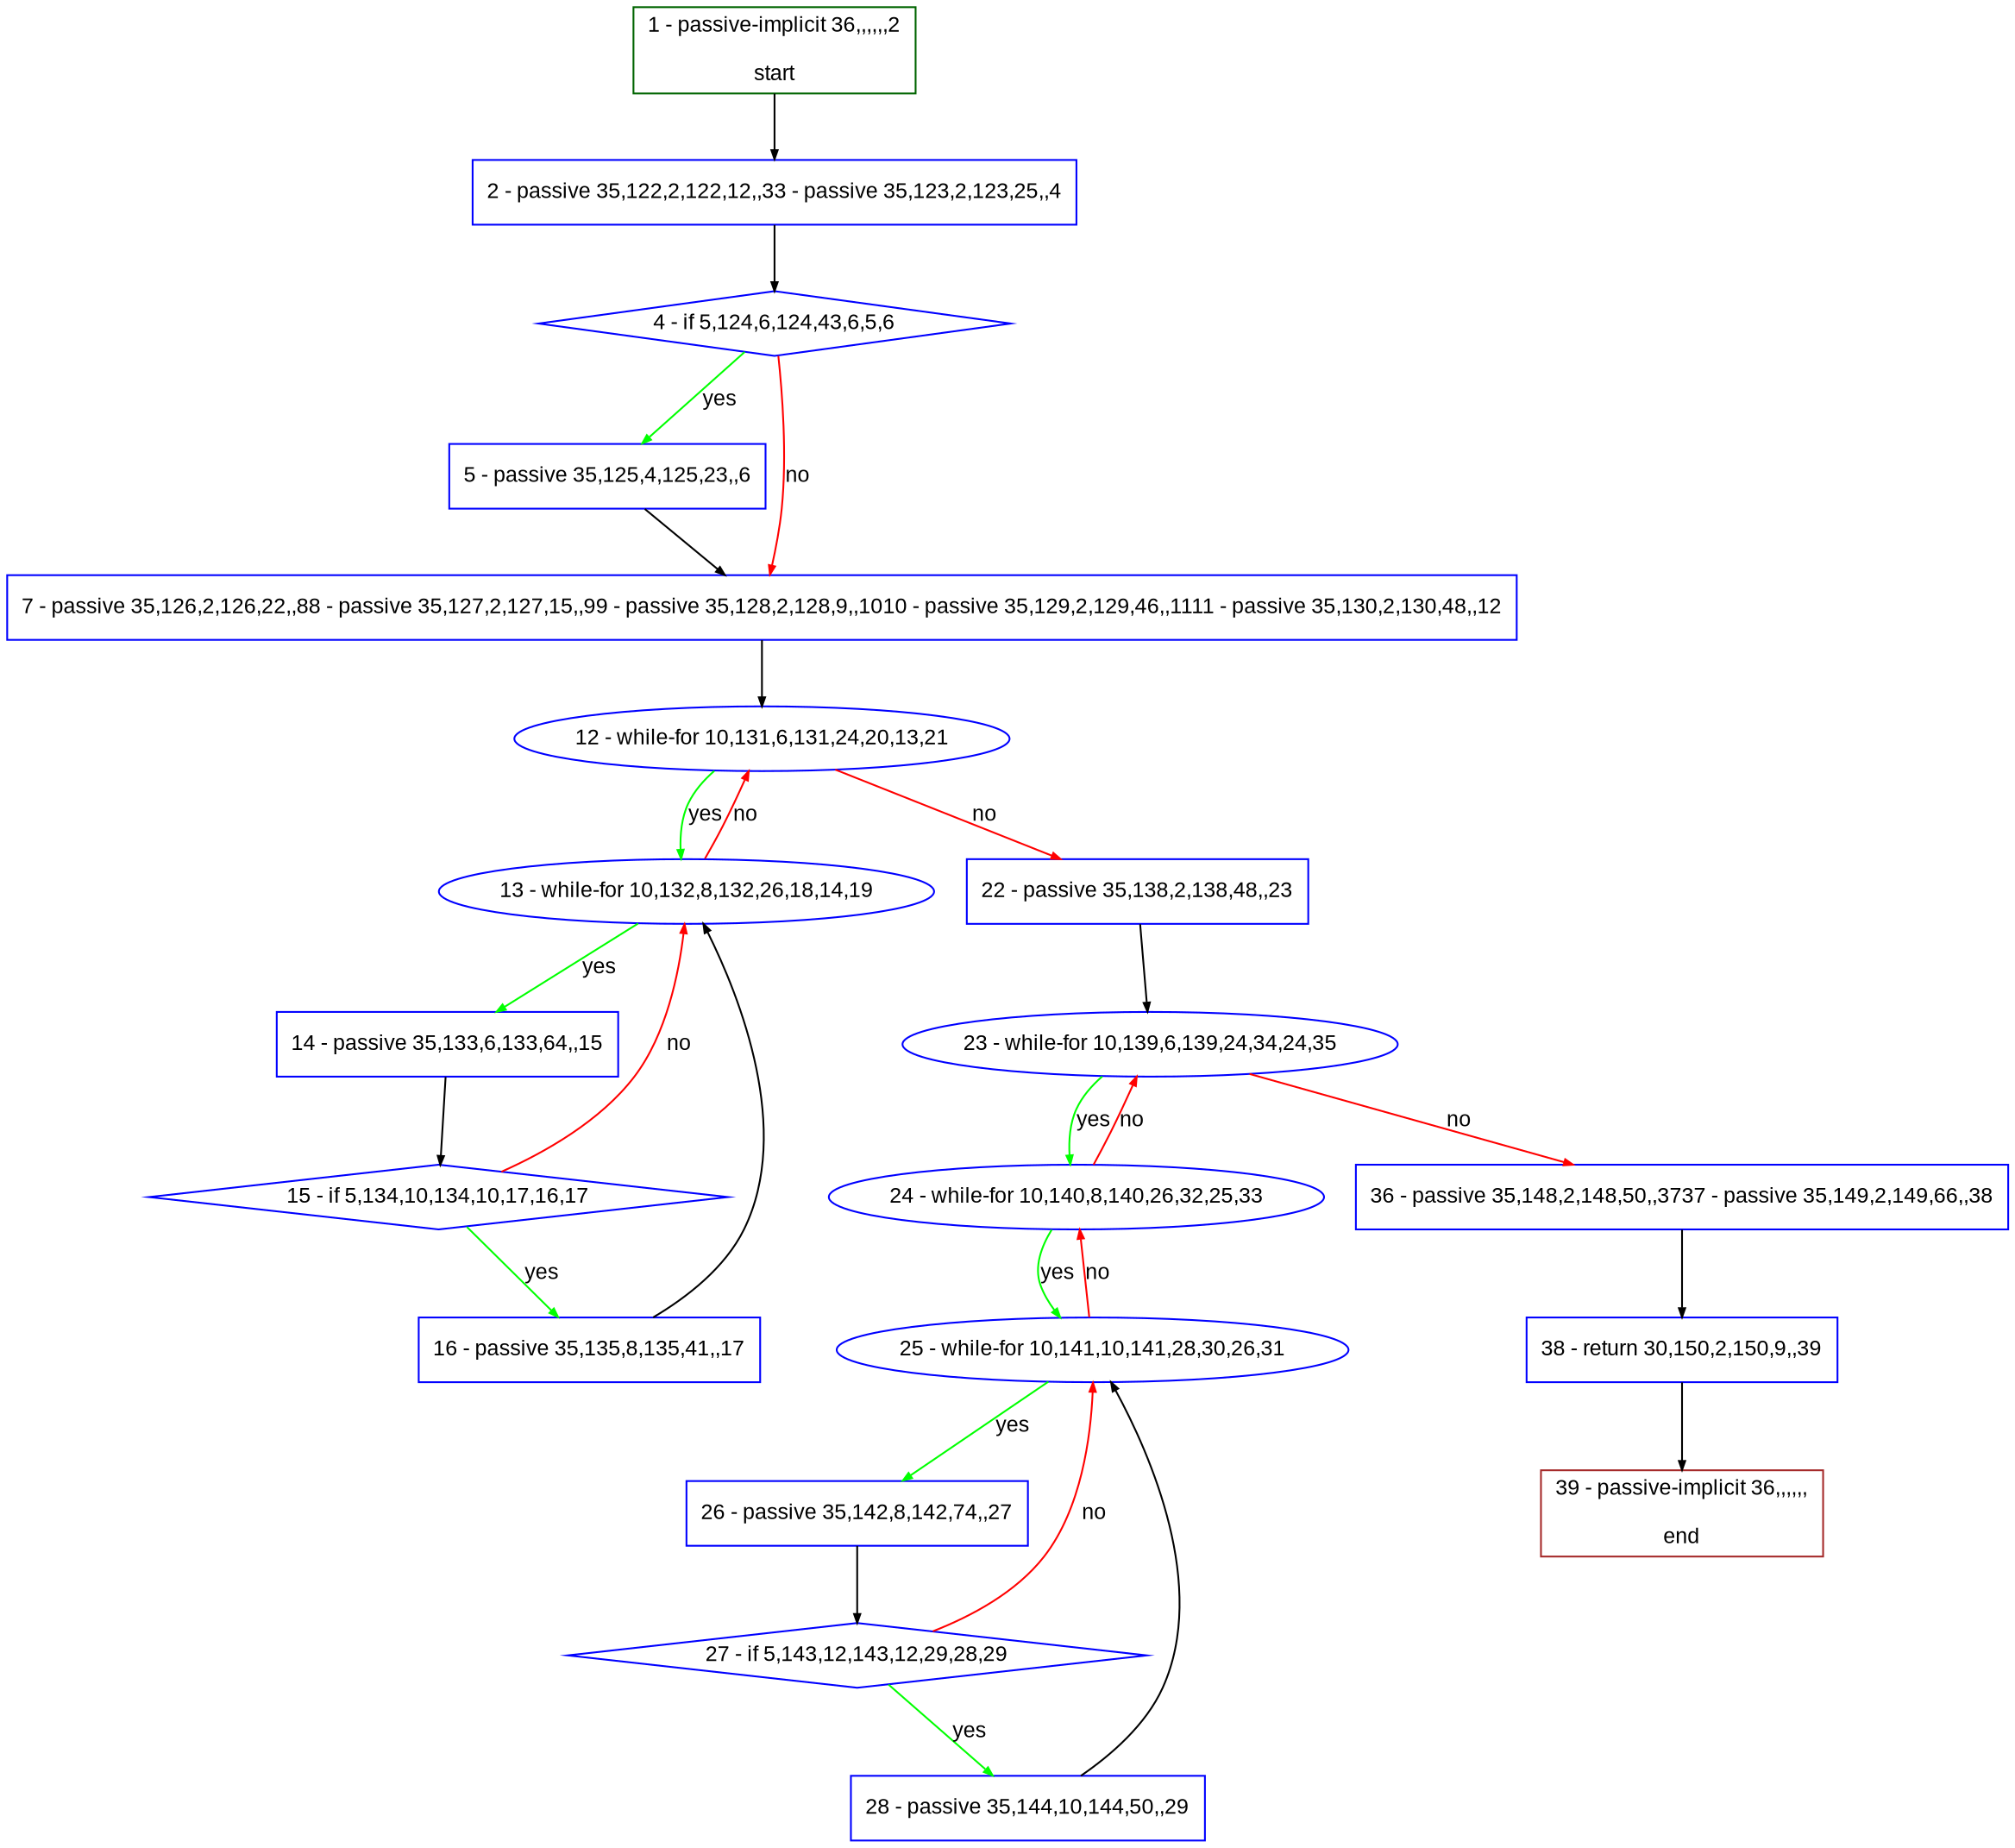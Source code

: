 digraph "" {
  graph [pack="true", label="", fontsize="12", packmode="clust", fontname="Arial", fillcolor="#FFFFCC", bgcolor="white", style="rounded,filled", compound="true"];
  node [node_initialized="no", label="", color="grey", fontsize="12", fillcolor="white", fontname="Arial", style="filled", shape="rectangle", compound="true", fixedsize="false"];
  edge [fontcolor="black", arrowhead="normal", arrowtail="none", arrowsize="0.5", ltail="", label="", color="black", fontsize="12", lhead="", fontname="Arial", dir="forward", compound="true"];
  __N1 [label="2 - passive 35,122,2,122,12,,33 - passive 35,123,2,123,25,,4", color="#0000ff", fillcolor="#ffffff", style="filled", shape="box"];
  __N2 [label="1 - passive-implicit 36,,,,,,2\n\nstart", color="#006400", fillcolor="#ffffff", style="filled", shape="box"];
  __N3 [label="4 - if 5,124,6,124,43,6,5,6", color="#0000ff", fillcolor="#ffffff", style="filled", shape="diamond"];
  __N4 [label="5 - passive 35,125,4,125,23,,6", color="#0000ff", fillcolor="#ffffff", style="filled", shape="box"];
  __N5 [label="7 - passive 35,126,2,126,22,,88 - passive 35,127,2,127,15,,99 - passive 35,128,2,128,9,,1010 - passive 35,129,2,129,46,,1111 - passive 35,130,2,130,48,,12", color="#0000ff", fillcolor="#ffffff", style="filled", shape="box"];
  __N6 [label="12 - while-for 10,131,6,131,24,20,13,21", color="#0000ff", fillcolor="#ffffff", style="filled", shape="oval"];
  __N7 [label="13 - while-for 10,132,8,132,26,18,14,19", color="#0000ff", fillcolor="#ffffff", style="filled", shape="oval"];
  __N8 [label="22 - passive 35,138,2,138,48,,23", color="#0000ff", fillcolor="#ffffff", style="filled", shape="box"];
  __N9 [label="14 - passive 35,133,6,133,64,,15", color="#0000ff", fillcolor="#ffffff", style="filled", shape="box"];
  __N10 [label="15 - if 5,134,10,134,10,17,16,17", color="#0000ff", fillcolor="#ffffff", style="filled", shape="diamond"];
  __N11 [label="16 - passive 35,135,8,135,41,,17", color="#0000ff", fillcolor="#ffffff", style="filled", shape="box"];
  __N12 [label="23 - while-for 10,139,6,139,24,34,24,35", color="#0000ff", fillcolor="#ffffff", style="filled", shape="oval"];
  __N13 [label="24 - while-for 10,140,8,140,26,32,25,33", color="#0000ff", fillcolor="#ffffff", style="filled", shape="oval"];
  __N14 [label="36 - passive 35,148,2,148,50,,3737 - passive 35,149,2,149,66,,38", color="#0000ff", fillcolor="#ffffff", style="filled", shape="box"];
  __N15 [label="25 - while-for 10,141,10,141,28,30,26,31", color="#0000ff", fillcolor="#ffffff", style="filled", shape="oval"];
  __N16 [label="26 - passive 35,142,8,142,74,,27", color="#0000ff", fillcolor="#ffffff", style="filled", shape="box"];
  __N17 [label="27 - if 5,143,12,143,12,29,28,29", color="#0000ff", fillcolor="#ffffff", style="filled", shape="diamond"];
  __N18 [label="28 - passive 35,144,10,144,50,,29", color="#0000ff", fillcolor="#ffffff", style="filled", shape="box"];
  __N19 [label="38 - return 30,150,2,150,9,,39", color="#0000ff", fillcolor="#ffffff", style="filled", shape="box"];
  __N20 [label="39 - passive-implicit 36,,,,,,\n\nend", color="#a52a2a", fillcolor="#ffffff", style="filled", shape="box"];
  __N2 -> __N1 [arrowhead="normal", arrowtail="none", color="#000000", label="", dir="forward"];
  __N1 -> __N3 [arrowhead="normal", arrowtail="none", color="#000000", label="", dir="forward"];
  __N3 -> __N4 [arrowhead="normal", arrowtail="none", color="#00ff00", label="yes", dir="forward"];
  __N3 -> __N5 [arrowhead="normal", arrowtail="none", color="#ff0000", label="no", dir="forward"];
  __N4 -> __N5 [arrowhead="normal", arrowtail="none", color="#000000", label="", dir="forward"];
  __N5 -> __N6 [arrowhead="normal", arrowtail="none", color="#000000", label="", dir="forward"];
  __N6 -> __N7 [arrowhead="normal", arrowtail="none", color="#00ff00", label="yes", dir="forward"];
  __N7 -> __N6 [arrowhead="normal", arrowtail="none", color="#ff0000", label="no", dir="forward"];
  __N6 -> __N8 [arrowhead="normal", arrowtail="none", color="#ff0000", label="no", dir="forward"];
  __N7 -> __N9 [arrowhead="normal", arrowtail="none", color="#00ff00", label="yes", dir="forward"];
  __N9 -> __N10 [arrowhead="normal", arrowtail="none", color="#000000", label="", dir="forward"];
  __N10 -> __N7 [arrowhead="normal", arrowtail="none", color="#ff0000", label="no", dir="forward"];
  __N10 -> __N11 [arrowhead="normal", arrowtail="none", color="#00ff00", label="yes", dir="forward"];
  __N11 -> __N7 [arrowhead="normal", arrowtail="none", color="#000000", label="", dir="forward"];
  __N8 -> __N12 [arrowhead="normal", arrowtail="none", color="#000000", label="", dir="forward"];
  __N12 -> __N13 [arrowhead="normal", arrowtail="none", color="#00ff00", label="yes", dir="forward"];
  __N13 -> __N12 [arrowhead="normal", arrowtail="none", color="#ff0000", label="no", dir="forward"];
  __N12 -> __N14 [arrowhead="normal", arrowtail="none", color="#ff0000", label="no", dir="forward"];
  __N13 -> __N15 [arrowhead="normal", arrowtail="none", color="#00ff00", label="yes", dir="forward"];
  __N15 -> __N13 [arrowhead="normal", arrowtail="none", color="#ff0000", label="no", dir="forward"];
  __N15 -> __N16 [arrowhead="normal", arrowtail="none", color="#00ff00", label="yes", dir="forward"];
  __N16 -> __N17 [arrowhead="normal", arrowtail="none", color="#000000", label="", dir="forward"];
  __N17 -> __N15 [arrowhead="normal", arrowtail="none", color="#ff0000", label="no", dir="forward"];
  __N17 -> __N18 [arrowhead="normal", arrowtail="none", color="#00ff00", label="yes", dir="forward"];
  __N18 -> __N15 [arrowhead="normal", arrowtail="none", color="#000000", label="", dir="forward"];
  __N14 -> __N19 [arrowhead="normal", arrowtail="none", color="#000000", label="", dir="forward"];
  __N19 -> __N20 [arrowhead="normal", arrowtail="none", color="#000000", label="", dir="forward"];
}
